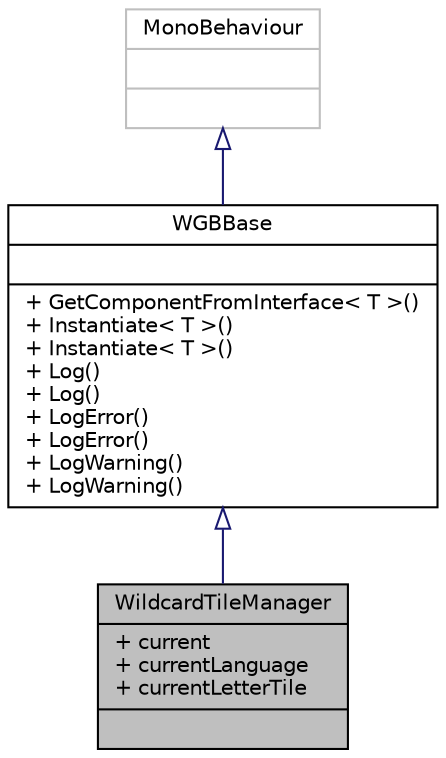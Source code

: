 digraph "WildcardTileManager"
{
 // INTERACTIVE_SVG=YES
  bgcolor="transparent";
  edge [fontname="Helvetica",fontsize="10",labelfontname="Helvetica",labelfontsize="10"];
  node [fontname="Helvetica",fontsize="10",shape=record];
  Node1 [label="{WildcardTileManager\n|+ current\l+ currentLanguage\l+ currentLetterTile\l|}",height=0.2,width=0.4,color="black", fillcolor="grey75", style="filled" fontcolor="black"];
  Node2 -> Node1 [dir="back",color="midnightblue",fontsize="10",style="solid",arrowtail="onormal",fontname="Helvetica"];
  Node2 [label="{WGBBase\n||+ GetComponentFromInterface\< T \>()\l+ Instantiate\< T \>()\l+ Instantiate\< T \>()\l+ Log()\l+ Log()\l+ LogError()\l+ LogError()\l+ LogWarning()\l+ LogWarning()\l}",height=0.2,width=0.4,color="black",URL="$class_thinksquirrel_software_1_1_word_game_builder_1_1_w_g_b_base.html",tooltip="The base class for all Word Game Builder components. "];
  Node3 -> Node2 [dir="back",color="midnightblue",fontsize="10",style="solid",arrowtail="onormal",fontname="Helvetica"];
  Node3 [label="{MonoBehaviour\n||}",height=0.2,width=0.4,color="grey75"];
}
